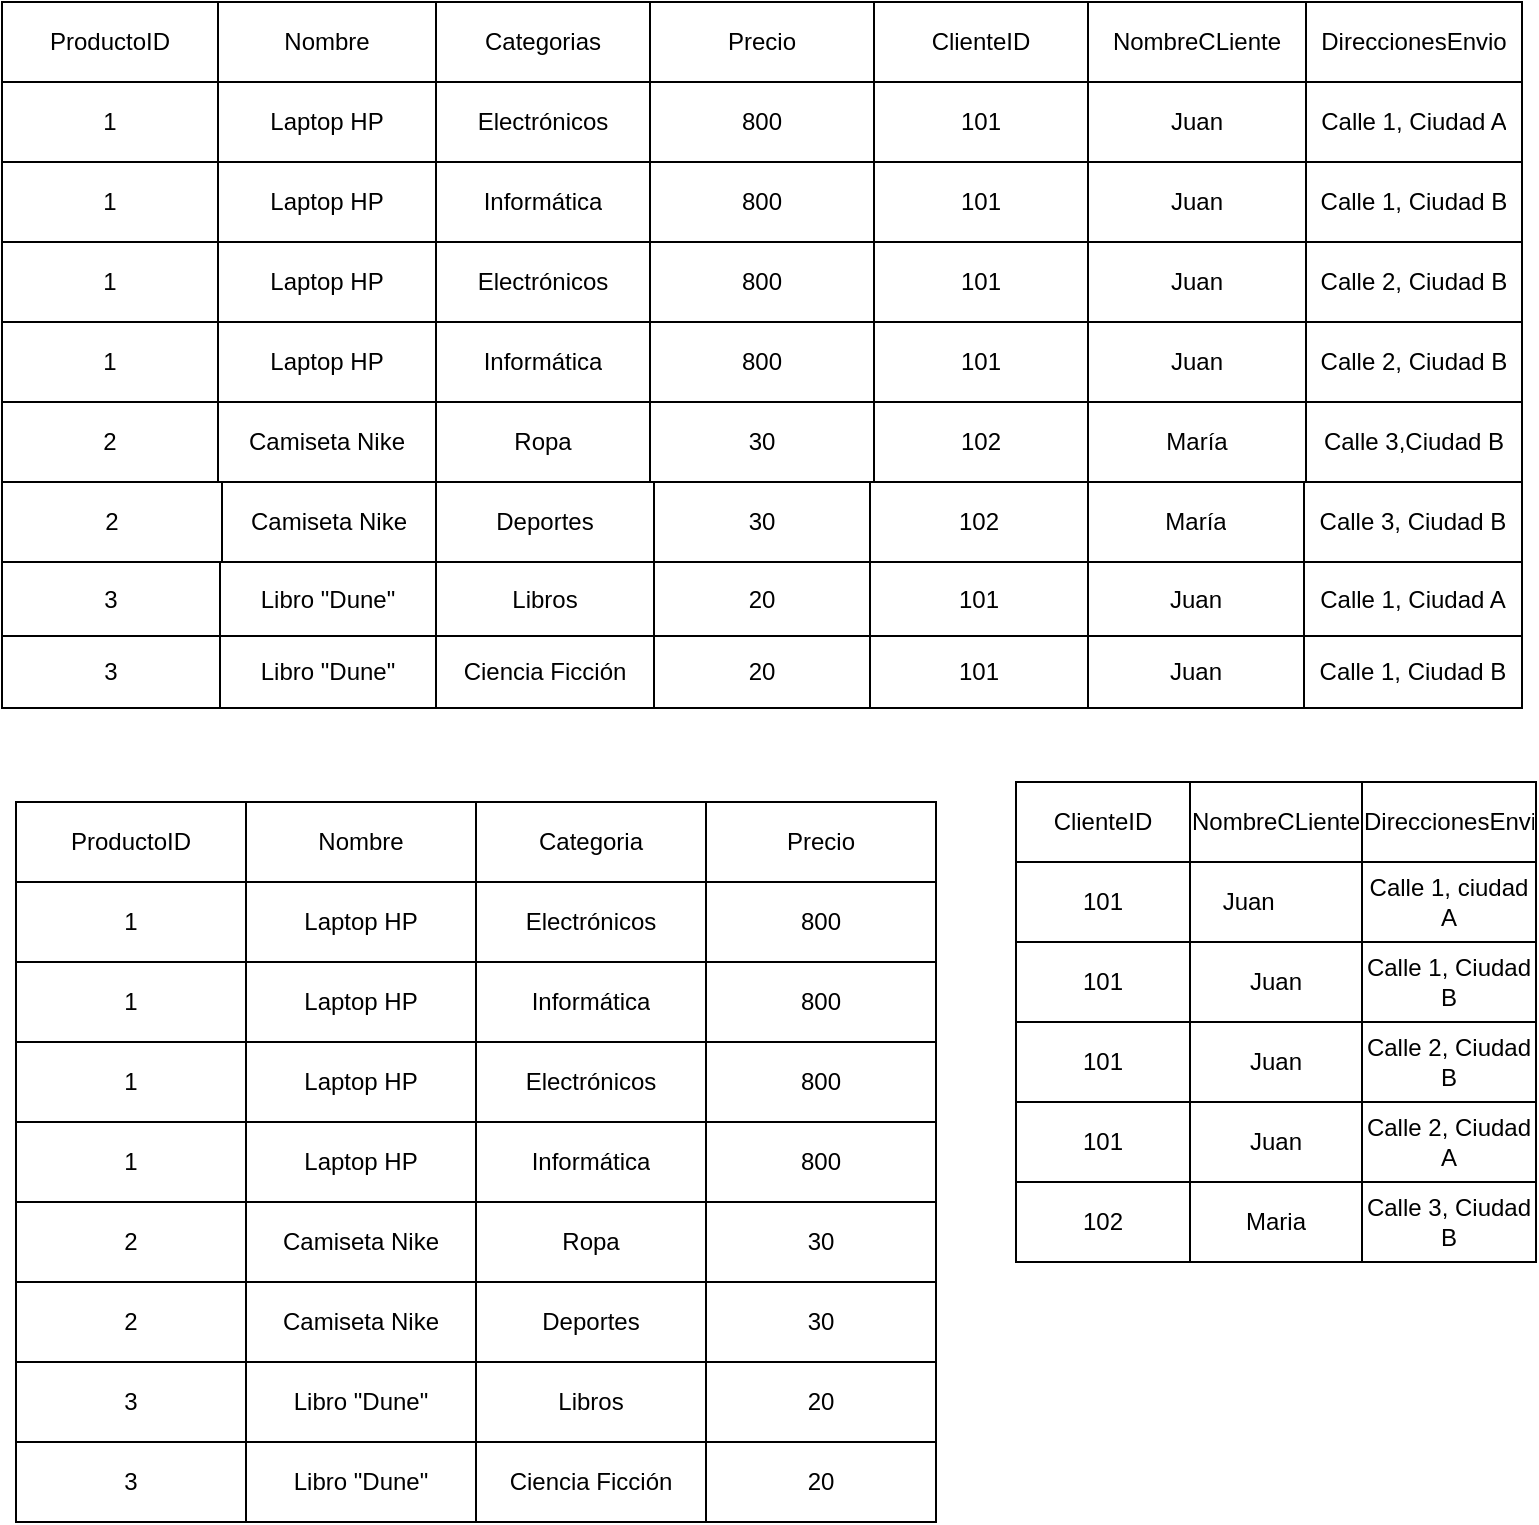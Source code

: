 <mxfile version="22.1.2" type="github">
  <diagram name="Página-1" id="LVEK1Mfppwh2rmvJ2MU1">
    <mxGraphModel dx="1127" dy="1136" grid="1" gridSize="10" guides="1" tooltips="1" connect="1" arrows="1" fold="1" page="1" pageScale="1" pageWidth="827" pageHeight="1169" math="0" shadow="0">
      <root>
        <mxCell id="0" />
        <mxCell id="1" parent="0" />
        <mxCell id="ljbJ15JyHfFZLxI61GZZ-112" value="" style="shape=table;startSize=0;container=1;collapsible=0;childLayout=tableLayout;" vertex="1" parent="1">
          <mxGeometry x="33" y="30" width="760" height="240" as="geometry" />
        </mxCell>
        <mxCell id="ljbJ15JyHfFZLxI61GZZ-113" value="" style="shape=tableRow;horizontal=0;startSize=0;swimlaneHead=0;swimlaneBody=0;strokeColor=inherit;top=0;left=0;bottom=0;right=0;collapsible=0;dropTarget=0;fillColor=none;points=[[0,0.5],[1,0.5]];portConstraint=eastwest;" vertex="1" parent="ljbJ15JyHfFZLxI61GZZ-112">
          <mxGeometry width="760" height="40" as="geometry" />
        </mxCell>
        <mxCell id="ljbJ15JyHfFZLxI61GZZ-114" value="ProductoID" style="shape=partialRectangle;html=1;whiteSpace=wrap;connectable=0;strokeColor=inherit;overflow=hidden;fillColor=none;top=0;left=0;bottom=0;right=0;pointerEvents=1;" vertex="1" parent="ljbJ15JyHfFZLxI61GZZ-113">
          <mxGeometry width="108" height="40" as="geometry">
            <mxRectangle width="108" height="40" as="alternateBounds" />
          </mxGeometry>
        </mxCell>
        <mxCell id="ljbJ15JyHfFZLxI61GZZ-115" value="Nombre" style="shape=partialRectangle;html=1;whiteSpace=wrap;connectable=0;strokeColor=inherit;overflow=hidden;fillColor=none;top=0;left=0;bottom=0;right=0;pointerEvents=1;" vertex="1" parent="ljbJ15JyHfFZLxI61GZZ-113">
          <mxGeometry x="108" width="109" height="40" as="geometry">
            <mxRectangle width="109" height="40" as="alternateBounds" />
          </mxGeometry>
        </mxCell>
        <mxCell id="ljbJ15JyHfFZLxI61GZZ-116" value="Categorias" style="shape=partialRectangle;html=1;whiteSpace=wrap;connectable=0;strokeColor=inherit;overflow=hidden;fillColor=none;top=0;left=0;bottom=0;right=0;pointerEvents=1;" vertex="1" parent="ljbJ15JyHfFZLxI61GZZ-113">
          <mxGeometry x="217" width="107" height="40" as="geometry">
            <mxRectangle width="107" height="40" as="alternateBounds" />
          </mxGeometry>
        </mxCell>
        <mxCell id="ljbJ15JyHfFZLxI61GZZ-117" value="Precio" style="shape=partialRectangle;html=1;whiteSpace=wrap;connectable=0;strokeColor=inherit;overflow=hidden;fillColor=none;top=0;left=0;bottom=0;right=0;pointerEvents=1;" vertex="1" parent="ljbJ15JyHfFZLxI61GZZ-113">
          <mxGeometry x="324" width="112" height="40" as="geometry">
            <mxRectangle width="112" height="40" as="alternateBounds" />
          </mxGeometry>
        </mxCell>
        <mxCell id="ljbJ15JyHfFZLxI61GZZ-118" value="ClienteID" style="shape=partialRectangle;html=1;whiteSpace=wrap;connectable=0;strokeColor=inherit;overflow=hidden;fillColor=none;top=0;left=0;bottom=0;right=0;pointerEvents=1;" vertex="1" parent="ljbJ15JyHfFZLxI61GZZ-113">
          <mxGeometry x="436" width="107" height="40" as="geometry">
            <mxRectangle width="107" height="40" as="alternateBounds" />
          </mxGeometry>
        </mxCell>
        <mxCell id="ljbJ15JyHfFZLxI61GZZ-119" value="NombreCLiente" style="shape=partialRectangle;html=1;whiteSpace=wrap;connectable=0;strokeColor=inherit;overflow=hidden;fillColor=none;top=0;left=0;bottom=0;right=0;pointerEvents=1;" vertex="1" parent="ljbJ15JyHfFZLxI61GZZ-113">
          <mxGeometry x="543" width="109" height="40" as="geometry">
            <mxRectangle width="109" height="40" as="alternateBounds" />
          </mxGeometry>
        </mxCell>
        <mxCell id="ljbJ15JyHfFZLxI61GZZ-120" value="DireccionesEnvio" style="shape=partialRectangle;html=1;whiteSpace=wrap;connectable=0;strokeColor=inherit;overflow=hidden;fillColor=none;top=0;left=0;bottom=0;right=0;pointerEvents=1;" vertex="1" parent="ljbJ15JyHfFZLxI61GZZ-113">
          <mxGeometry x="652" width="108" height="40" as="geometry">
            <mxRectangle width="108" height="40" as="alternateBounds" />
          </mxGeometry>
        </mxCell>
        <mxCell id="ljbJ15JyHfFZLxI61GZZ-121" value="" style="shape=tableRow;horizontal=0;startSize=0;swimlaneHead=0;swimlaneBody=0;strokeColor=inherit;top=0;left=0;bottom=0;right=0;collapsible=0;dropTarget=0;fillColor=none;points=[[0,0.5],[1,0.5]];portConstraint=eastwest;" vertex="1" parent="ljbJ15JyHfFZLxI61GZZ-112">
          <mxGeometry y="40" width="760" height="40" as="geometry" />
        </mxCell>
        <mxCell id="ljbJ15JyHfFZLxI61GZZ-122" value="1" style="shape=partialRectangle;html=1;whiteSpace=wrap;connectable=0;strokeColor=inherit;overflow=hidden;fillColor=none;top=0;left=0;bottom=0;right=0;pointerEvents=1;" vertex="1" parent="ljbJ15JyHfFZLxI61GZZ-121">
          <mxGeometry width="108" height="40" as="geometry">
            <mxRectangle width="108" height="40" as="alternateBounds" />
          </mxGeometry>
        </mxCell>
        <mxCell id="ljbJ15JyHfFZLxI61GZZ-123" value="Laptop HP" style="shape=partialRectangle;html=1;whiteSpace=wrap;connectable=0;strokeColor=inherit;overflow=hidden;fillColor=none;top=0;left=0;bottom=0;right=0;pointerEvents=1;" vertex="1" parent="ljbJ15JyHfFZLxI61GZZ-121">
          <mxGeometry x="108" width="109" height="40" as="geometry">
            <mxRectangle width="109" height="40" as="alternateBounds" />
          </mxGeometry>
        </mxCell>
        <mxCell id="ljbJ15JyHfFZLxI61GZZ-124" value="Electrónicos" style="shape=partialRectangle;html=1;whiteSpace=wrap;connectable=0;strokeColor=inherit;overflow=hidden;fillColor=none;top=0;left=0;bottom=0;right=0;pointerEvents=1;" vertex="1" parent="ljbJ15JyHfFZLxI61GZZ-121">
          <mxGeometry x="217" width="107" height="40" as="geometry">
            <mxRectangle width="107" height="40" as="alternateBounds" />
          </mxGeometry>
        </mxCell>
        <mxCell id="ljbJ15JyHfFZLxI61GZZ-125" value="800" style="shape=partialRectangle;html=1;whiteSpace=wrap;connectable=0;strokeColor=inherit;overflow=hidden;fillColor=none;top=0;left=0;bottom=0;right=0;pointerEvents=1;" vertex="1" parent="ljbJ15JyHfFZLxI61GZZ-121">
          <mxGeometry x="324" width="112" height="40" as="geometry">
            <mxRectangle width="112" height="40" as="alternateBounds" />
          </mxGeometry>
        </mxCell>
        <mxCell id="ljbJ15JyHfFZLxI61GZZ-126" value="101" style="shape=partialRectangle;html=1;whiteSpace=wrap;connectable=0;strokeColor=inherit;overflow=hidden;fillColor=none;top=0;left=0;bottom=0;right=0;pointerEvents=1;" vertex="1" parent="ljbJ15JyHfFZLxI61GZZ-121">
          <mxGeometry x="436" width="107" height="40" as="geometry">
            <mxRectangle width="107" height="40" as="alternateBounds" />
          </mxGeometry>
        </mxCell>
        <mxCell id="ljbJ15JyHfFZLxI61GZZ-127" value="Juan" style="shape=partialRectangle;html=1;whiteSpace=wrap;connectable=0;strokeColor=inherit;overflow=hidden;fillColor=none;top=0;left=0;bottom=0;right=0;pointerEvents=1;" vertex="1" parent="ljbJ15JyHfFZLxI61GZZ-121">
          <mxGeometry x="543" width="109" height="40" as="geometry">
            <mxRectangle width="109" height="40" as="alternateBounds" />
          </mxGeometry>
        </mxCell>
        <mxCell id="ljbJ15JyHfFZLxI61GZZ-128" value="Calle 1, Ciudad A" style="shape=partialRectangle;html=1;whiteSpace=wrap;connectable=0;strokeColor=inherit;overflow=hidden;fillColor=none;top=0;left=0;bottom=0;right=0;pointerEvents=1;" vertex="1" parent="ljbJ15JyHfFZLxI61GZZ-121">
          <mxGeometry x="652" width="108" height="40" as="geometry">
            <mxRectangle width="108" height="40" as="alternateBounds" />
          </mxGeometry>
        </mxCell>
        <mxCell id="ljbJ15JyHfFZLxI61GZZ-129" value="" style="shape=tableRow;horizontal=0;startSize=0;swimlaneHead=0;swimlaneBody=0;strokeColor=inherit;top=0;left=0;bottom=0;right=0;collapsible=0;dropTarget=0;fillColor=none;points=[[0,0.5],[1,0.5]];portConstraint=eastwest;" vertex="1" parent="ljbJ15JyHfFZLxI61GZZ-112">
          <mxGeometry y="80" width="760" height="40" as="geometry" />
        </mxCell>
        <mxCell id="ljbJ15JyHfFZLxI61GZZ-130" value="1" style="shape=partialRectangle;html=1;whiteSpace=wrap;connectable=0;strokeColor=inherit;overflow=hidden;fillColor=none;top=0;left=0;bottom=0;right=0;pointerEvents=1;" vertex="1" parent="ljbJ15JyHfFZLxI61GZZ-129">
          <mxGeometry width="108" height="40" as="geometry">
            <mxRectangle width="108" height="40" as="alternateBounds" />
          </mxGeometry>
        </mxCell>
        <mxCell id="ljbJ15JyHfFZLxI61GZZ-131" value="Laptop HP" style="shape=partialRectangle;html=1;whiteSpace=wrap;connectable=0;strokeColor=inherit;overflow=hidden;fillColor=none;top=0;left=0;bottom=0;right=0;pointerEvents=1;" vertex="1" parent="ljbJ15JyHfFZLxI61GZZ-129">
          <mxGeometry x="108" width="109" height="40" as="geometry">
            <mxRectangle width="109" height="40" as="alternateBounds" />
          </mxGeometry>
        </mxCell>
        <mxCell id="ljbJ15JyHfFZLxI61GZZ-132" value="Informática" style="shape=partialRectangle;html=1;whiteSpace=wrap;connectable=0;strokeColor=inherit;overflow=hidden;fillColor=none;top=0;left=0;bottom=0;right=0;pointerEvents=1;" vertex="1" parent="ljbJ15JyHfFZLxI61GZZ-129">
          <mxGeometry x="217" width="107" height="40" as="geometry">
            <mxRectangle width="107" height="40" as="alternateBounds" />
          </mxGeometry>
        </mxCell>
        <mxCell id="ljbJ15JyHfFZLxI61GZZ-133" value="800" style="shape=partialRectangle;html=1;whiteSpace=wrap;connectable=0;strokeColor=inherit;overflow=hidden;fillColor=none;top=0;left=0;bottom=0;right=0;pointerEvents=1;" vertex="1" parent="ljbJ15JyHfFZLxI61GZZ-129">
          <mxGeometry x="324" width="112" height="40" as="geometry">
            <mxRectangle width="112" height="40" as="alternateBounds" />
          </mxGeometry>
        </mxCell>
        <mxCell id="ljbJ15JyHfFZLxI61GZZ-134" value="101" style="shape=partialRectangle;html=1;whiteSpace=wrap;connectable=0;strokeColor=inherit;overflow=hidden;fillColor=none;top=0;left=0;bottom=0;right=0;pointerEvents=1;" vertex="1" parent="ljbJ15JyHfFZLxI61GZZ-129">
          <mxGeometry x="436" width="107" height="40" as="geometry">
            <mxRectangle width="107" height="40" as="alternateBounds" />
          </mxGeometry>
        </mxCell>
        <mxCell id="ljbJ15JyHfFZLxI61GZZ-135" value="Juan" style="shape=partialRectangle;html=1;whiteSpace=wrap;connectable=0;strokeColor=inherit;overflow=hidden;fillColor=none;top=0;left=0;bottom=0;right=0;pointerEvents=1;" vertex="1" parent="ljbJ15JyHfFZLxI61GZZ-129">
          <mxGeometry x="543" width="109" height="40" as="geometry">
            <mxRectangle width="109" height="40" as="alternateBounds" />
          </mxGeometry>
        </mxCell>
        <mxCell id="ljbJ15JyHfFZLxI61GZZ-136" value="Calle 1, Ciudad B" style="shape=partialRectangle;html=1;whiteSpace=wrap;connectable=0;strokeColor=inherit;overflow=hidden;fillColor=none;top=0;left=0;bottom=0;right=0;pointerEvents=1;" vertex="1" parent="ljbJ15JyHfFZLxI61GZZ-129">
          <mxGeometry x="652" width="108" height="40" as="geometry">
            <mxRectangle width="108" height="40" as="alternateBounds" />
          </mxGeometry>
        </mxCell>
        <mxCell id="ljbJ15JyHfFZLxI61GZZ-137" value="" style="shape=tableRow;horizontal=0;startSize=0;swimlaneHead=0;swimlaneBody=0;strokeColor=inherit;top=0;left=0;bottom=0;right=0;collapsible=0;dropTarget=0;fillColor=none;points=[[0,0.5],[1,0.5]];portConstraint=eastwest;" vertex="1" parent="ljbJ15JyHfFZLxI61GZZ-112">
          <mxGeometry y="120" width="760" height="40" as="geometry" />
        </mxCell>
        <mxCell id="ljbJ15JyHfFZLxI61GZZ-138" value="1" style="shape=partialRectangle;html=1;whiteSpace=wrap;connectable=0;strokeColor=inherit;overflow=hidden;fillColor=none;top=0;left=0;bottom=0;right=0;pointerEvents=1;" vertex="1" parent="ljbJ15JyHfFZLxI61GZZ-137">
          <mxGeometry width="108" height="40" as="geometry">
            <mxRectangle width="108" height="40" as="alternateBounds" />
          </mxGeometry>
        </mxCell>
        <mxCell id="ljbJ15JyHfFZLxI61GZZ-139" value="Laptop HP" style="shape=partialRectangle;html=1;whiteSpace=wrap;connectable=0;strokeColor=inherit;overflow=hidden;fillColor=none;top=0;left=0;bottom=0;right=0;pointerEvents=1;" vertex="1" parent="ljbJ15JyHfFZLxI61GZZ-137">
          <mxGeometry x="108" width="109" height="40" as="geometry">
            <mxRectangle width="109" height="40" as="alternateBounds" />
          </mxGeometry>
        </mxCell>
        <mxCell id="ljbJ15JyHfFZLxI61GZZ-140" value="Electrónicos" style="shape=partialRectangle;html=1;whiteSpace=wrap;connectable=0;strokeColor=inherit;overflow=hidden;fillColor=none;top=0;left=0;bottom=0;right=0;pointerEvents=1;" vertex="1" parent="ljbJ15JyHfFZLxI61GZZ-137">
          <mxGeometry x="217" width="107" height="40" as="geometry">
            <mxRectangle width="107" height="40" as="alternateBounds" />
          </mxGeometry>
        </mxCell>
        <mxCell id="ljbJ15JyHfFZLxI61GZZ-141" value="800" style="shape=partialRectangle;html=1;whiteSpace=wrap;connectable=0;strokeColor=inherit;overflow=hidden;fillColor=none;top=0;left=0;bottom=0;right=0;pointerEvents=1;" vertex="1" parent="ljbJ15JyHfFZLxI61GZZ-137">
          <mxGeometry x="324" width="112" height="40" as="geometry">
            <mxRectangle width="112" height="40" as="alternateBounds" />
          </mxGeometry>
        </mxCell>
        <mxCell id="ljbJ15JyHfFZLxI61GZZ-142" value="101" style="shape=partialRectangle;html=1;whiteSpace=wrap;connectable=0;strokeColor=inherit;overflow=hidden;fillColor=none;top=0;left=0;bottom=0;right=0;pointerEvents=1;" vertex="1" parent="ljbJ15JyHfFZLxI61GZZ-137">
          <mxGeometry x="436" width="107" height="40" as="geometry">
            <mxRectangle width="107" height="40" as="alternateBounds" />
          </mxGeometry>
        </mxCell>
        <mxCell id="ljbJ15JyHfFZLxI61GZZ-143" value="Juan" style="shape=partialRectangle;html=1;whiteSpace=wrap;connectable=0;strokeColor=inherit;overflow=hidden;fillColor=none;top=0;left=0;bottom=0;right=0;pointerEvents=1;" vertex="1" parent="ljbJ15JyHfFZLxI61GZZ-137">
          <mxGeometry x="543" width="109" height="40" as="geometry">
            <mxRectangle width="109" height="40" as="alternateBounds" />
          </mxGeometry>
        </mxCell>
        <mxCell id="ljbJ15JyHfFZLxI61GZZ-144" value="Calle 2, Ciudad B" style="shape=partialRectangle;html=1;whiteSpace=wrap;connectable=0;strokeColor=inherit;overflow=hidden;fillColor=none;top=0;left=0;bottom=0;right=0;pointerEvents=1;" vertex="1" parent="ljbJ15JyHfFZLxI61GZZ-137">
          <mxGeometry x="652" width="108" height="40" as="geometry">
            <mxRectangle width="108" height="40" as="alternateBounds" />
          </mxGeometry>
        </mxCell>
        <mxCell id="ljbJ15JyHfFZLxI61GZZ-145" value="" style="shape=tableRow;horizontal=0;startSize=0;swimlaneHead=0;swimlaneBody=0;strokeColor=inherit;top=0;left=0;bottom=0;right=0;collapsible=0;dropTarget=0;fillColor=none;points=[[0,0.5],[1,0.5]];portConstraint=eastwest;" vertex="1" parent="ljbJ15JyHfFZLxI61GZZ-112">
          <mxGeometry y="160" width="760" height="40" as="geometry" />
        </mxCell>
        <mxCell id="ljbJ15JyHfFZLxI61GZZ-146" value="1" style="shape=partialRectangle;html=1;whiteSpace=wrap;connectable=0;strokeColor=inherit;overflow=hidden;fillColor=none;top=0;left=0;bottom=0;right=0;pointerEvents=1;" vertex="1" parent="ljbJ15JyHfFZLxI61GZZ-145">
          <mxGeometry width="108" height="40" as="geometry">
            <mxRectangle width="108" height="40" as="alternateBounds" />
          </mxGeometry>
        </mxCell>
        <mxCell id="ljbJ15JyHfFZLxI61GZZ-147" value="Laptop HP" style="shape=partialRectangle;html=1;whiteSpace=wrap;connectable=0;strokeColor=inherit;overflow=hidden;fillColor=none;top=0;left=0;bottom=0;right=0;pointerEvents=1;" vertex="1" parent="ljbJ15JyHfFZLxI61GZZ-145">
          <mxGeometry x="108" width="109" height="40" as="geometry">
            <mxRectangle width="109" height="40" as="alternateBounds" />
          </mxGeometry>
        </mxCell>
        <mxCell id="ljbJ15JyHfFZLxI61GZZ-148" value="Informática" style="shape=partialRectangle;html=1;whiteSpace=wrap;connectable=0;strokeColor=inherit;overflow=hidden;fillColor=none;top=0;left=0;bottom=0;right=0;pointerEvents=1;" vertex="1" parent="ljbJ15JyHfFZLxI61GZZ-145">
          <mxGeometry x="217" width="107" height="40" as="geometry">
            <mxRectangle width="107" height="40" as="alternateBounds" />
          </mxGeometry>
        </mxCell>
        <mxCell id="ljbJ15JyHfFZLxI61GZZ-149" value="800" style="shape=partialRectangle;html=1;whiteSpace=wrap;connectable=0;strokeColor=inherit;overflow=hidden;fillColor=none;top=0;left=0;bottom=0;right=0;pointerEvents=1;" vertex="1" parent="ljbJ15JyHfFZLxI61GZZ-145">
          <mxGeometry x="324" width="112" height="40" as="geometry">
            <mxRectangle width="112" height="40" as="alternateBounds" />
          </mxGeometry>
        </mxCell>
        <mxCell id="ljbJ15JyHfFZLxI61GZZ-150" value="101" style="shape=partialRectangle;html=1;whiteSpace=wrap;connectable=0;strokeColor=inherit;overflow=hidden;fillColor=none;top=0;left=0;bottom=0;right=0;pointerEvents=1;" vertex="1" parent="ljbJ15JyHfFZLxI61GZZ-145">
          <mxGeometry x="436" width="107" height="40" as="geometry">
            <mxRectangle width="107" height="40" as="alternateBounds" />
          </mxGeometry>
        </mxCell>
        <mxCell id="ljbJ15JyHfFZLxI61GZZ-151" value="Juan" style="shape=partialRectangle;html=1;whiteSpace=wrap;connectable=0;strokeColor=inherit;overflow=hidden;fillColor=none;top=0;left=0;bottom=0;right=0;pointerEvents=1;" vertex="1" parent="ljbJ15JyHfFZLxI61GZZ-145">
          <mxGeometry x="543" width="109" height="40" as="geometry">
            <mxRectangle width="109" height="40" as="alternateBounds" />
          </mxGeometry>
        </mxCell>
        <mxCell id="ljbJ15JyHfFZLxI61GZZ-152" value="Calle 2, Ciudad B" style="shape=partialRectangle;html=1;whiteSpace=wrap;connectable=0;strokeColor=inherit;overflow=hidden;fillColor=none;top=0;left=0;bottom=0;right=0;pointerEvents=1;" vertex="1" parent="ljbJ15JyHfFZLxI61GZZ-145">
          <mxGeometry x="652" width="108" height="40" as="geometry">
            <mxRectangle width="108" height="40" as="alternateBounds" />
          </mxGeometry>
        </mxCell>
        <mxCell id="ljbJ15JyHfFZLxI61GZZ-153" value="" style="shape=tableRow;horizontal=0;startSize=0;swimlaneHead=0;swimlaneBody=0;strokeColor=inherit;top=0;left=0;bottom=0;right=0;collapsible=0;dropTarget=0;fillColor=none;points=[[0,0.5],[1,0.5]];portConstraint=eastwest;" vertex="1" parent="ljbJ15JyHfFZLxI61GZZ-112">
          <mxGeometry y="200" width="760" height="40" as="geometry" />
        </mxCell>
        <mxCell id="ljbJ15JyHfFZLxI61GZZ-154" value="2" style="shape=partialRectangle;html=1;whiteSpace=wrap;connectable=0;strokeColor=inherit;overflow=hidden;fillColor=none;top=0;left=0;bottom=0;right=0;pointerEvents=1;" vertex="1" parent="ljbJ15JyHfFZLxI61GZZ-153">
          <mxGeometry width="108" height="40" as="geometry">
            <mxRectangle width="108" height="40" as="alternateBounds" />
          </mxGeometry>
        </mxCell>
        <mxCell id="ljbJ15JyHfFZLxI61GZZ-155" value="Camiseta Nike" style="shape=partialRectangle;html=1;whiteSpace=wrap;connectable=0;strokeColor=inherit;overflow=hidden;fillColor=none;top=0;left=0;bottom=0;right=0;pointerEvents=1;" vertex="1" parent="ljbJ15JyHfFZLxI61GZZ-153">
          <mxGeometry x="108" width="109" height="40" as="geometry">
            <mxRectangle width="109" height="40" as="alternateBounds" />
          </mxGeometry>
        </mxCell>
        <mxCell id="ljbJ15JyHfFZLxI61GZZ-156" value="Ropa" style="shape=partialRectangle;html=1;whiteSpace=wrap;connectable=0;strokeColor=inherit;overflow=hidden;fillColor=none;top=0;left=0;bottom=0;right=0;pointerEvents=1;" vertex="1" parent="ljbJ15JyHfFZLxI61GZZ-153">
          <mxGeometry x="217" width="107" height="40" as="geometry">
            <mxRectangle width="107" height="40" as="alternateBounds" />
          </mxGeometry>
        </mxCell>
        <mxCell id="ljbJ15JyHfFZLxI61GZZ-157" value="30" style="shape=partialRectangle;html=1;whiteSpace=wrap;connectable=0;strokeColor=inherit;overflow=hidden;fillColor=none;top=0;left=0;bottom=0;right=0;pointerEvents=1;" vertex="1" parent="ljbJ15JyHfFZLxI61GZZ-153">
          <mxGeometry x="324" width="112" height="40" as="geometry">
            <mxRectangle width="112" height="40" as="alternateBounds" />
          </mxGeometry>
        </mxCell>
        <mxCell id="ljbJ15JyHfFZLxI61GZZ-158" value="102" style="shape=partialRectangle;html=1;whiteSpace=wrap;connectable=0;strokeColor=inherit;overflow=hidden;fillColor=none;top=0;left=0;bottom=0;right=0;pointerEvents=1;" vertex="1" parent="ljbJ15JyHfFZLxI61GZZ-153">
          <mxGeometry x="436" width="107" height="40" as="geometry">
            <mxRectangle width="107" height="40" as="alternateBounds" />
          </mxGeometry>
        </mxCell>
        <mxCell id="ljbJ15JyHfFZLxI61GZZ-159" value="María" style="shape=partialRectangle;html=1;whiteSpace=wrap;connectable=0;strokeColor=inherit;overflow=hidden;fillColor=none;top=0;left=0;bottom=0;right=0;pointerEvents=1;" vertex="1" parent="ljbJ15JyHfFZLxI61GZZ-153">
          <mxGeometry x="543" width="109" height="40" as="geometry">
            <mxRectangle width="109" height="40" as="alternateBounds" />
          </mxGeometry>
        </mxCell>
        <mxCell id="ljbJ15JyHfFZLxI61GZZ-160" value="Calle 3,Ciudad B" style="shape=partialRectangle;html=1;whiteSpace=wrap;connectable=0;strokeColor=inherit;overflow=hidden;fillColor=none;top=0;left=0;bottom=0;right=0;pointerEvents=1;" vertex="1" parent="ljbJ15JyHfFZLxI61GZZ-153">
          <mxGeometry x="652" width="108" height="40" as="geometry">
            <mxRectangle width="108" height="40" as="alternateBounds" />
          </mxGeometry>
        </mxCell>
        <mxCell id="ljbJ15JyHfFZLxI61GZZ-161" value="" style="shape=table;startSize=0;container=1;collapsible=0;childLayout=tableLayout;" vertex="1" parent="1">
          <mxGeometry x="33" y="270" width="760" height="40" as="geometry" />
        </mxCell>
        <mxCell id="ljbJ15JyHfFZLxI61GZZ-162" value="" style="shape=tableRow;horizontal=0;startSize=0;swimlaneHead=0;swimlaneBody=0;strokeColor=inherit;top=0;left=0;bottom=0;right=0;collapsible=0;dropTarget=0;fillColor=none;points=[[0,0.5],[1,0.5]];portConstraint=eastwest;" vertex="1" parent="ljbJ15JyHfFZLxI61GZZ-161">
          <mxGeometry width="760" height="40" as="geometry" />
        </mxCell>
        <mxCell id="ljbJ15JyHfFZLxI61GZZ-163" value="2" style="shape=partialRectangle;html=1;whiteSpace=wrap;connectable=0;strokeColor=inherit;overflow=hidden;fillColor=none;top=0;left=0;bottom=0;right=0;pointerEvents=1;" vertex="1" parent="ljbJ15JyHfFZLxI61GZZ-162">
          <mxGeometry width="110" height="40" as="geometry">
            <mxRectangle width="110" height="40" as="alternateBounds" />
          </mxGeometry>
        </mxCell>
        <mxCell id="ljbJ15JyHfFZLxI61GZZ-164" value="Camiseta Nike" style="shape=partialRectangle;html=1;whiteSpace=wrap;connectable=0;strokeColor=inherit;overflow=hidden;fillColor=none;top=0;left=0;bottom=0;right=0;pointerEvents=1;" vertex="1" parent="ljbJ15JyHfFZLxI61GZZ-162">
          <mxGeometry x="110" width="107" height="40" as="geometry">
            <mxRectangle width="107" height="40" as="alternateBounds" />
          </mxGeometry>
        </mxCell>
        <mxCell id="ljbJ15JyHfFZLxI61GZZ-165" value="Deportes" style="shape=partialRectangle;html=1;whiteSpace=wrap;connectable=0;strokeColor=inherit;overflow=hidden;fillColor=none;top=0;left=0;bottom=0;right=0;pointerEvents=1;" vertex="1" parent="ljbJ15JyHfFZLxI61GZZ-162">
          <mxGeometry x="217" width="109" height="40" as="geometry">
            <mxRectangle width="109" height="40" as="alternateBounds" />
          </mxGeometry>
        </mxCell>
        <mxCell id="ljbJ15JyHfFZLxI61GZZ-166" value="30" style="shape=partialRectangle;html=1;whiteSpace=wrap;connectable=0;strokeColor=inherit;overflow=hidden;fillColor=none;top=0;left=0;bottom=0;right=0;pointerEvents=1;" vertex="1" parent="ljbJ15JyHfFZLxI61GZZ-162">
          <mxGeometry x="326" width="108" height="40" as="geometry">
            <mxRectangle width="108" height="40" as="alternateBounds" />
          </mxGeometry>
        </mxCell>
        <mxCell id="ljbJ15JyHfFZLxI61GZZ-167" value="102" style="shape=partialRectangle;html=1;whiteSpace=wrap;connectable=0;strokeColor=inherit;overflow=hidden;fillColor=none;top=0;left=0;bottom=0;right=0;pointerEvents=1;" vertex="1" parent="ljbJ15JyHfFZLxI61GZZ-162">
          <mxGeometry x="434" width="109" height="40" as="geometry">
            <mxRectangle width="109" height="40" as="alternateBounds" />
          </mxGeometry>
        </mxCell>
        <mxCell id="ljbJ15JyHfFZLxI61GZZ-168" value="María" style="shape=partialRectangle;html=1;whiteSpace=wrap;connectable=0;strokeColor=inherit;overflow=hidden;fillColor=none;top=0;left=0;bottom=0;right=0;pointerEvents=1;" vertex="1" parent="ljbJ15JyHfFZLxI61GZZ-162">
          <mxGeometry x="543" width="108" height="40" as="geometry">
            <mxRectangle width="108" height="40" as="alternateBounds" />
          </mxGeometry>
        </mxCell>
        <mxCell id="ljbJ15JyHfFZLxI61GZZ-169" value="Calle 3, Ciudad B" style="shape=partialRectangle;html=1;whiteSpace=wrap;connectable=0;strokeColor=inherit;overflow=hidden;fillColor=none;top=0;left=0;bottom=0;right=0;pointerEvents=1;" vertex="1" parent="ljbJ15JyHfFZLxI61GZZ-162">
          <mxGeometry x="651" width="109" height="40" as="geometry">
            <mxRectangle width="109" height="40" as="alternateBounds" />
          </mxGeometry>
        </mxCell>
        <mxCell id="ljbJ15JyHfFZLxI61GZZ-170" value="" style="shape=table;startSize=0;container=1;collapsible=0;childLayout=tableLayout;" vertex="1" parent="1">
          <mxGeometry x="33" y="310" width="760" height="73" as="geometry" />
        </mxCell>
        <mxCell id="ljbJ15JyHfFZLxI61GZZ-171" value="" style="shape=tableRow;horizontal=0;startSize=0;swimlaneHead=0;swimlaneBody=0;strokeColor=inherit;top=0;left=0;bottom=0;right=0;collapsible=0;dropTarget=0;fillColor=none;points=[[0,0.5],[1,0.5]];portConstraint=eastwest;" vertex="1" parent="ljbJ15JyHfFZLxI61GZZ-170">
          <mxGeometry width="760" height="37" as="geometry" />
        </mxCell>
        <mxCell id="ljbJ15JyHfFZLxI61GZZ-172" value="3" style="shape=partialRectangle;html=1;whiteSpace=wrap;connectable=0;strokeColor=inherit;overflow=hidden;fillColor=none;top=0;left=0;bottom=0;right=0;pointerEvents=1;" vertex="1" parent="ljbJ15JyHfFZLxI61GZZ-171">
          <mxGeometry width="109" height="37" as="geometry">
            <mxRectangle width="109" height="37" as="alternateBounds" />
          </mxGeometry>
        </mxCell>
        <mxCell id="ljbJ15JyHfFZLxI61GZZ-173" value="Libro &quot;Dune&quot;" style="shape=partialRectangle;html=1;whiteSpace=wrap;connectable=0;strokeColor=inherit;overflow=hidden;fillColor=none;top=0;left=0;bottom=0;right=0;pointerEvents=1;" vertex="1" parent="ljbJ15JyHfFZLxI61GZZ-171">
          <mxGeometry x="109" width="108" height="37" as="geometry">
            <mxRectangle width="108" height="37" as="alternateBounds" />
          </mxGeometry>
        </mxCell>
        <mxCell id="ljbJ15JyHfFZLxI61GZZ-174" value="Libros" style="shape=partialRectangle;html=1;whiteSpace=wrap;connectable=0;strokeColor=inherit;overflow=hidden;fillColor=none;top=0;left=0;bottom=0;right=0;pointerEvents=1;" vertex="1" parent="ljbJ15JyHfFZLxI61GZZ-171">
          <mxGeometry x="217" width="109" height="37" as="geometry">
            <mxRectangle width="109" height="37" as="alternateBounds" />
          </mxGeometry>
        </mxCell>
        <mxCell id="ljbJ15JyHfFZLxI61GZZ-175" value="20" style="shape=partialRectangle;html=1;whiteSpace=wrap;connectable=0;strokeColor=inherit;overflow=hidden;fillColor=none;top=0;left=0;bottom=0;right=0;pointerEvents=1;" vertex="1" parent="ljbJ15JyHfFZLxI61GZZ-171">
          <mxGeometry x="326" width="108" height="37" as="geometry">
            <mxRectangle width="108" height="37" as="alternateBounds" />
          </mxGeometry>
        </mxCell>
        <mxCell id="ljbJ15JyHfFZLxI61GZZ-176" value="101" style="shape=partialRectangle;html=1;whiteSpace=wrap;connectable=0;strokeColor=inherit;overflow=hidden;fillColor=none;top=0;left=0;bottom=0;right=0;pointerEvents=1;" vertex="1" parent="ljbJ15JyHfFZLxI61GZZ-171">
          <mxGeometry x="434" width="109" height="37" as="geometry">
            <mxRectangle width="109" height="37" as="alternateBounds" />
          </mxGeometry>
        </mxCell>
        <mxCell id="ljbJ15JyHfFZLxI61GZZ-177" value="Juan" style="shape=partialRectangle;html=1;whiteSpace=wrap;connectable=0;strokeColor=inherit;overflow=hidden;fillColor=none;top=0;left=0;bottom=0;right=0;pointerEvents=1;" vertex="1" parent="ljbJ15JyHfFZLxI61GZZ-171">
          <mxGeometry x="543" width="108" height="37" as="geometry">
            <mxRectangle width="108" height="37" as="alternateBounds" />
          </mxGeometry>
        </mxCell>
        <mxCell id="ljbJ15JyHfFZLxI61GZZ-178" value="Calle 1, Ciudad A" style="shape=partialRectangle;html=1;whiteSpace=wrap;connectable=0;strokeColor=inherit;overflow=hidden;fillColor=none;top=0;left=0;bottom=0;right=0;pointerEvents=1;" vertex="1" parent="ljbJ15JyHfFZLxI61GZZ-171">
          <mxGeometry x="651" width="109" height="37" as="geometry">
            <mxRectangle width="109" height="37" as="alternateBounds" />
          </mxGeometry>
        </mxCell>
        <mxCell id="ljbJ15JyHfFZLxI61GZZ-179" value="" style="shape=tableRow;horizontal=0;startSize=0;swimlaneHead=0;swimlaneBody=0;strokeColor=inherit;top=0;left=0;bottom=0;right=0;collapsible=0;dropTarget=0;fillColor=none;points=[[0,0.5],[1,0.5]];portConstraint=eastwest;" vertex="1" parent="ljbJ15JyHfFZLxI61GZZ-170">
          <mxGeometry y="37" width="760" height="36" as="geometry" />
        </mxCell>
        <mxCell id="ljbJ15JyHfFZLxI61GZZ-180" value="3" style="shape=partialRectangle;html=1;whiteSpace=wrap;connectable=0;strokeColor=inherit;overflow=hidden;fillColor=none;top=0;left=0;bottom=0;right=0;pointerEvents=1;" vertex="1" parent="ljbJ15JyHfFZLxI61GZZ-179">
          <mxGeometry width="109" height="36" as="geometry">
            <mxRectangle width="109" height="36" as="alternateBounds" />
          </mxGeometry>
        </mxCell>
        <mxCell id="ljbJ15JyHfFZLxI61GZZ-181" value="Libro &quot;Dune&quot;" style="shape=partialRectangle;html=1;whiteSpace=wrap;connectable=0;strokeColor=inherit;overflow=hidden;fillColor=none;top=0;left=0;bottom=0;right=0;pointerEvents=1;" vertex="1" parent="ljbJ15JyHfFZLxI61GZZ-179">
          <mxGeometry x="109" width="108" height="36" as="geometry">
            <mxRectangle width="108" height="36" as="alternateBounds" />
          </mxGeometry>
        </mxCell>
        <mxCell id="ljbJ15JyHfFZLxI61GZZ-182" value="Ciencia Ficción" style="shape=partialRectangle;html=1;whiteSpace=wrap;connectable=0;strokeColor=inherit;overflow=hidden;fillColor=none;top=0;left=0;bottom=0;right=0;pointerEvents=1;" vertex="1" parent="ljbJ15JyHfFZLxI61GZZ-179">
          <mxGeometry x="217" width="109" height="36" as="geometry">
            <mxRectangle width="109" height="36" as="alternateBounds" />
          </mxGeometry>
        </mxCell>
        <mxCell id="ljbJ15JyHfFZLxI61GZZ-183" value="20" style="shape=partialRectangle;html=1;whiteSpace=wrap;connectable=0;strokeColor=inherit;overflow=hidden;fillColor=none;top=0;left=0;bottom=0;right=0;pointerEvents=1;" vertex="1" parent="ljbJ15JyHfFZLxI61GZZ-179">
          <mxGeometry x="326" width="108" height="36" as="geometry">
            <mxRectangle width="108" height="36" as="alternateBounds" />
          </mxGeometry>
        </mxCell>
        <mxCell id="ljbJ15JyHfFZLxI61GZZ-184" value="101" style="shape=partialRectangle;html=1;whiteSpace=wrap;connectable=0;strokeColor=inherit;overflow=hidden;fillColor=none;top=0;left=0;bottom=0;right=0;pointerEvents=1;" vertex="1" parent="ljbJ15JyHfFZLxI61GZZ-179">
          <mxGeometry x="434" width="109" height="36" as="geometry">
            <mxRectangle width="109" height="36" as="alternateBounds" />
          </mxGeometry>
        </mxCell>
        <mxCell id="ljbJ15JyHfFZLxI61GZZ-185" value="Juan" style="shape=partialRectangle;html=1;whiteSpace=wrap;connectable=0;strokeColor=inherit;overflow=hidden;fillColor=none;top=0;left=0;bottom=0;right=0;pointerEvents=1;" vertex="1" parent="ljbJ15JyHfFZLxI61GZZ-179">
          <mxGeometry x="543" width="108" height="36" as="geometry">
            <mxRectangle width="108" height="36" as="alternateBounds" />
          </mxGeometry>
        </mxCell>
        <mxCell id="ljbJ15JyHfFZLxI61GZZ-186" value="Calle 1, Ciudad B" style="shape=partialRectangle;html=1;whiteSpace=wrap;connectable=0;strokeColor=inherit;overflow=hidden;fillColor=none;top=0;left=0;bottom=0;right=0;pointerEvents=1;" vertex="1" parent="ljbJ15JyHfFZLxI61GZZ-179">
          <mxGeometry x="651" width="109" height="36" as="geometry">
            <mxRectangle width="109" height="36" as="alternateBounds" />
          </mxGeometry>
        </mxCell>
        <mxCell id="ljbJ15JyHfFZLxI61GZZ-323" value="" style="shape=table;startSize=0;container=1;collapsible=0;childLayout=tableLayout;" vertex="1" parent="1">
          <mxGeometry x="40" y="430" width="460" height="360" as="geometry" />
        </mxCell>
        <mxCell id="ljbJ15JyHfFZLxI61GZZ-324" value="" style="shape=tableRow;horizontal=0;startSize=0;swimlaneHead=0;swimlaneBody=0;strokeColor=inherit;top=0;left=0;bottom=0;right=0;collapsible=0;dropTarget=0;fillColor=none;points=[[0,0.5],[1,0.5]];portConstraint=eastwest;" vertex="1" parent="ljbJ15JyHfFZLxI61GZZ-323">
          <mxGeometry width="460" height="40" as="geometry" />
        </mxCell>
        <mxCell id="ljbJ15JyHfFZLxI61GZZ-325" value="ProductoID" style="shape=partialRectangle;html=1;whiteSpace=wrap;connectable=0;strokeColor=inherit;overflow=hidden;fillColor=none;top=0;left=0;bottom=0;right=0;pointerEvents=1;" vertex="1" parent="ljbJ15JyHfFZLxI61GZZ-324">
          <mxGeometry width="115" height="40" as="geometry">
            <mxRectangle width="115" height="40" as="alternateBounds" />
          </mxGeometry>
        </mxCell>
        <mxCell id="ljbJ15JyHfFZLxI61GZZ-326" value="Nombre" style="shape=partialRectangle;html=1;whiteSpace=wrap;connectable=0;strokeColor=inherit;overflow=hidden;fillColor=none;top=0;left=0;bottom=0;right=0;pointerEvents=1;" vertex="1" parent="ljbJ15JyHfFZLxI61GZZ-324">
          <mxGeometry x="115" width="115" height="40" as="geometry">
            <mxRectangle width="115" height="40" as="alternateBounds" />
          </mxGeometry>
        </mxCell>
        <mxCell id="ljbJ15JyHfFZLxI61GZZ-327" value="Categoria" style="shape=partialRectangle;html=1;whiteSpace=wrap;connectable=0;strokeColor=inherit;overflow=hidden;fillColor=none;top=0;left=0;bottom=0;right=0;pointerEvents=1;" vertex="1" parent="ljbJ15JyHfFZLxI61GZZ-324">
          <mxGeometry x="230" width="115" height="40" as="geometry">
            <mxRectangle width="115" height="40" as="alternateBounds" />
          </mxGeometry>
        </mxCell>
        <mxCell id="ljbJ15JyHfFZLxI61GZZ-328" value="Precio" style="shape=partialRectangle;html=1;whiteSpace=wrap;connectable=0;strokeColor=inherit;overflow=hidden;fillColor=none;top=0;left=0;bottom=0;right=0;pointerEvents=1;" vertex="1" parent="ljbJ15JyHfFZLxI61GZZ-324">
          <mxGeometry x="345" width="115" height="40" as="geometry">
            <mxRectangle width="115" height="40" as="alternateBounds" />
          </mxGeometry>
        </mxCell>
        <mxCell id="ljbJ15JyHfFZLxI61GZZ-329" value="" style="shape=tableRow;horizontal=0;startSize=0;swimlaneHead=0;swimlaneBody=0;strokeColor=inherit;top=0;left=0;bottom=0;right=0;collapsible=0;dropTarget=0;fillColor=none;points=[[0,0.5],[1,0.5]];portConstraint=eastwest;" vertex="1" parent="ljbJ15JyHfFZLxI61GZZ-323">
          <mxGeometry y="40" width="460" height="40" as="geometry" />
        </mxCell>
        <mxCell id="ljbJ15JyHfFZLxI61GZZ-330" value="1" style="shape=partialRectangle;html=1;whiteSpace=wrap;connectable=0;strokeColor=inherit;overflow=hidden;fillColor=none;top=0;left=0;bottom=0;right=0;pointerEvents=1;" vertex="1" parent="ljbJ15JyHfFZLxI61GZZ-329">
          <mxGeometry width="115" height="40" as="geometry">
            <mxRectangle width="115" height="40" as="alternateBounds" />
          </mxGeometry>
        </mxCell>
        <mxCell id="ljbJ15JyHfFZLxI61GZZ-331" value="Laptop HP" style="shape=partialRectangle;html=1;whiteSpace=wrap;connectable=0;strokeColor=inherit;overflow=hidden;fillColor=none;top=0;left=0;bottom=0;right=0;pointerEvents=1;" vertex="1" parent="ljbJ15JyHfFZLxI61GZZ-329">
          <mxGeometry x="115" width="115" height="40" as="geometry">
            <mxRectangle width="115" height="40" as="alternateBounds" />
          </mxGeometry>
        </mxCell>
        <mxCell id="ljbJ15JyHfFZLxI61GZZ-332" value="Electrónicos" style="shape=partialRectangle;html=1;whiteSpace=wrap;connectable=0;strokeColor=inherit;overflow=hidden;fillColor=none;top=0;left=0;bottom=0;right=0;pointerEvents=1;" vertex="1" parent="ljbJ15JyHfFZLxI61GZZ-329">
          <mxGeometry x="230" width="115" height="40" as="geometry">
            <mxRectangle width="115" height="40" as="alternateBounds" />
          </mxGeometry>
        </mxCell>
        <mxCell id="ljbJ15JyHfFZLxI61GZZ-333" value="800" style="shape=partialRectangle;html=1;whiteSpace=wrap;connectable=0;strokeColor=inherit;overflow=hidden;fillColor=none;top=0;left=0;bottom=0;right=0;pointerEvents=1;" vertex="1" parent="ljbJ15JyHfFZLxI61GZZ-329">
          <mxGeometry x="345" width="115" height="40" as="geometry">
            <mxRectangle width="115" height="40" as="alternateBounds" />
          </mxGeometry>
        </mxCell>
        <mxCell id="ljbJ15JyHfFZLxI61GZZ-334" value="" style="shape=tableRow;horizontal=0;startSize=0;swimlaneHead=0;swimlaneBody=0;strokeColor=inherit;top=0;left=0;bottom=0;right=0;collapsible=0;dropTarget=0;fillColor=none;points=[[0,0.5],[1,0.5]];portConstraint=eastwest;" vertex="1" parent="ljbJ15JyHfFZLxI61GZZ-323">
          <mxGeometry y="80" width="460" height="40" as="geometry" />
        </mxCell>
        <mxCell id="ljbJ15JyHfFZLxI61GZZ-335" value="1" style="shape=partialRectangle;html=1;whiteSpace=wrap;connectable=0;strokeColor=inherit;overflow=hidden;fillColor=none;top=0;left=0;bottom=0;right=0;pointerEvents=1;" vertex="1" parent="ljbJ15JyHfFZLxI61GZZ-334">
          <mxGeometry width="115" height="40" as="geometry">
            <mxRectangle width="115" height="40" as="alternateBounds" />
          </mxGeometry>
        </mxCell>
        <mxCell id="ljbJ15JyHfFZLxI61GZZ-336" value="Laptop HP" style="shape=partialRectangle;html=1;whiteSpace=wrap;connectable=0;strokeColor=inherit;overflow=hidden;fillColor=none;top=0;left=0;bottom=0;right=0;pointerEvents=1;" vertex="1" parent="ljbJ15JyHfFZLxI61GZZ-334">
          <mxGeometry x="115" width="115" height="40" as="geometry">
            <mxRectangle width="115" height="40" as="alternateBounds" />
          </mxGeometry>
        </mxCell>
        <mxCell id="ljbJ15JyHfFZLxI61GZZ-337" value="Informática" style="shape=partialRectangle;html=1;whiteSpace=wrap;connectable=0;strokeColor=inherit;overflow=hidden;fillColor=none;top=0;left=0;bottom=0;right=0;pointerEvents=1;" vertex="1" parent="ljbJ15JyHfFZLxI61GZZ-334">
          <mxGeometry x="230" width="115" height="40" as="geometry">
            <mxRectangle width="115" height="40" as="alternateBounds" />
          </mxGeometry>
        </mxCell>
        <mxCell id="ljbJ15JyHfFZLxI61GZZ-338" value="800" style="shape=partialRectangle;html=1;whiteSpace=wrap;connectable=0;strokeColor=inherit;overflow=hidden;fillColor=none;top=0;left=0;bottom=0;right=0;pointerEvents=1;" vertex="1" parent="ljbJ15JyHfFZLxI61GZZ-334">
          <mxGeometry x="345" width="115" height="40" as="geometry">
            <mxRectangle width="115" height="40" as="alternateBounds" />
          </mxGeometry>
        </mxCell>
        <mxCell id="ljbJ15JyHfFZLxI61GZZ-339" value="" style="shape=tableRow;horizontal=0;startSize=0;swimlaneHead=0;swimlaneBody=0;strokeColor=inherit;top=0;left=0;bottom=0;right=0;collapsible=0;dropTarget=0;fillColor=none;points=[[0,0.5],[1,0.5]];portConstraint=eastwest;" vertex="1" parent="ljbJ15JyHfFZLxI61GZZ-323">
          <mxGeometry y="120" width="460" height="40" as="geometry" />
        </mxCell>
        <mxCell id="ljbJ15JyHfFZLxI61GZZ-340" value="1" style="shape=partialRectangle;html=1;whiteSpace=wrap;connectable=0;strokeColor=inherit;overflow=hidden;fillColor=none;top=0;left=0;bottom=0;right=0;pointerEvents=1;" vertex="1" parent="ljbJ15JyHfFZLxI61GZZ-339">
          <mxGeometry width="115" height="40" as="geometry">
            <mxRectangle width="115" height="40" as="alternateBounds" />
          </mxGeometry>
        </mxCell>
        <mxCell id="ljbJ15JyHfFZLxI61GZZ-341" value="Laptop HP" style="shape=partialRectangle;html=1;whiteSpace=wrap;connectable=0;strokeColor=inherit;overflow=hidden;fillColor=none;top=0;left=0;bottom=0;right=0;pointerEvents=1;" vertex="1" parent="ljbJ15JyHfFZLxI61GZZ-339">
          <mxGeometry x="115" width="115" height="40" as="geometry">
            <mxRectangle width="115" height="40" as="alternateBounds" />
          </mxGeometry>
        </mxCell>
        <mxCell id="ljbJ15JyHfFZLxI61GZZ-342" value="Electrónicos" style="shape=partialRectangle;html=1;whiteSpace=wrap;connectable=0;strokeColor=inherit;overflow=hidden;fillColor=none;top=0;left=0;bottom=0;right=0;pointerEvents=1;" vertex="1" parent="ljbJ15JyHfFZLxI61GZZ-339">
          <mxGeometry x="230" width="115" height="40" as="geometry">
            <mxRectangle width="115" height="40" as="alternateBounds" />
          </mxGeometry>
        </mxCell>
        <mxCell id="ljbJ15JyHfFZLxI61GZZ-343" value="800" style="shape=partialRectangle;html=1;whiteSpace=wrap;connectable=0;strokeColor=inherit;overflow=hidden;fillColor=none;top=0;left=0;bottom=0;right=0;pointerEvents=1;" vertex="1" parent="ljbJ15JyHfFZLxI61GZZ-339">
          <mxGeometry x="345" width="115" height="40" as="geometry">
            <mxRectangle width="115" height="40" as="alternateBounds" />
          </mxGeometry>
        </mxCell>
        <mxCell id="ljbJ15JyHfFZLxI61GZZ-344" value="" style="shape=tableRow;horizontal=0;startSize=0;swimlaneHead=0;swimlaneBody=0;strokeColor=inherit;top=0;left=0;bottom=0;right=0;collapsible=0;dropTarget=0;fillColor=none;points=[[0,0.5],[1,0.5]];portConstraint=eastwest;" vertex="1" parent="ljbJ15JyHfFZLxI61GZZ-323">
          <mxGeometry y="160" width="460" height="40" as="geometry" />
        </mxCell>
        <mxCell id="ljbJ15JyHfFZLxI61GZZ-345" value="1" style="shape=partialRectangle;html=1;whiteSpace=wrap;connectable=0;strokeColor=inherit;overflow=hidden;fillColor=none;top=0;left=0;bottom=0;right=0;pointerEvents=1;" vertex="1" parent="ljbJ15JyHfFZLxI61GZZ-344">
          <mxGeometry width="115" height="40" as="geometry">
            <mxRectangle width="115" height="40" as="alternateBounds" />
          </mxGeometry>
        </mxCell>
        <mxCell id="ljbJ15JyHfFZLxI61GZZ-346" value="Laptop HP" style="shape=partialRectangle;html=1;whiteSpace=wrap;connectable=0;strokeColor=inherit;overflow=hidden;fillColor=none;top=0;left=0;bottom=0;right=0;pointerEvents=1;" vertex="1" parent="ljbJ15JyHfFZLxI61GZZ-344">
          <mxGeometry x="115" width="115" height="40" as="geometry">
            <mxRectangle width="115" height="40" as="alternateBounds" />
          </mxGeometry>
        </mxCell>
        <mxCell id="ljbJ15JyHfFZLxI61GZZ-347" value="Informática" style="shape=partialRectangle;html=1;whiteSpace=wrap;connectable=0;strokeColor=inherit;overflow=hidden;fillColor=none;top=0;left=0;bottom=0;right=0;pointerEvents=1;" vertex="1" parent="ljbJ15JyHfFZLxI61GZZ-344">
          <mxGeometry x="230" width="115" height="40" as="geometry">
            <mxRectangle width="115" height="40" as="alternateBounds" />
          </mxGeometry>
        </mxCell>
        <mxCell id="ljbJ15JyHfFZLxI61GZZ-348" value="800" style="shape=partialRectangle;html=1;whiteSpace=wrap;connectable=0;strokeColor=inherit;overflow=hidden;fillColor=none;top=0;left=0;bottom=0;right=0;pointerEvents=1;" vertex="1" parent="ljbJ15JyHfFZLxI61GZZ-344">
          <mxGeometry x="345" width="115" height="40" as="geometry">
            <mxRectangle width="115" height="40" as="alternateBounds" />
          </mxGeometry>
        </mxCell>
        <mxCell id="ljbJ15JyHfFZLxI61GZZ-349" value="" style="shape=tableRow;horizontal=0;startSize=0;swimlaneHead=0;swimlaneBody=0;strokeColor=inherit;top=0;left=0;bottom=0;right=0;collapsible=0;dropTarget=0;fillColor=none;points=[[0,0.5],[1,0.5]];portConstraint=eastwest;" vertex="1" parent="ljbJ15JyHfFZLxI61GZZ-323">
          <mxGeometry y="200" width="460" height="40" as="geometry" />
        </mxCell>
        <mxCell id="ljbJ15JyHfFZLxI61GZZ-350" value="2" style="shape=partialRectangle;html=1;whiteSpace=wrap;connectable=0;strokeColor=inherit;overflow=hidden;fillColor=none;top=0;left=0;bottom=0;right=0;pointerEvents=1;" vertex="1" parent="ljbJ15JyHfFZLxI61GZZ-349">
          <mxGeometry width="115" height="40" as="geometry">
            <mxRectangle width="115" height="40" as="alternateBounds" />
          </mxGeometry>
        </mxCell>
        <mxCell id="ljbJ15JyHfFZLxI61GZZ-351" value="Camiseta Nike" style="shape=partialRectangle;html=1;whiteSpace=wrap;connectable=0;strokeColor=inherit;overflow=hidden;fillColor=none;top=0;left=0;bottom=0;right=0;pointerEvents=1;" vertex="1" parent="ljbJ15JyHfFZLxI61GZZ-349">
          <mxGeometry x="115" width="115" height="40" as="geometry">
            <mxRectangle width="115" height="40" as="alternateBounds" />
          </mxGeometry>
        </mxCell>
        <mxCell id="ljbJ15JyHfFZLxI61GZZ-352" value="Ropa" style="shape=partialRectangle;html=1;whiteSpace=wrap;connectable=0;strokeColor=inherit;overflow=hidden;fillColor=none;top=0;left=0;bottom=0;right=0;pointerEvents=1;" vertex="1" parent="ljbJ15JyHfFZLxI61GZZ-349">
          <mxGeometry x="230" width="115" height="40" as="geometry">
            <mxRectangle width="115" height="40" as="alternateBounds" />
          </mxGeometry>
        </mxCell>
        <mxCell id="ljbJ15JyHfFZLxI61GZZ-353" value="30" style="shape=partialRectangle;html=1;whiteSpace=wrap;connectable=0;strokeColor=inherit;overflow=hidden;fillColor=none;top=0;left=0;bottom=0;right=0;pointerEvents=1;" vertex="1" parent="ljbJ15JyHfFZLxI61GZZ-349">
          <mxGeometry x="345" width="115" height="40" as="geometry">
            <mxRectangle width="115" height="40" as="alternateBounds" />
          </mxGeometry>
        </mxCell>
        <mxCell id="ljbJ15JyHfFZLxI61GZZ-354" value="" style="shape=tableRow;horizontal=0;startSize=0;swimlaneHead=0;swimlaneBody=0;strokeColor=inherit;top=0;left=0;bottom=0;right=0;collapsible=0;dropTarget=0;fillColor=none;points=[[0,0.5],[1,0.5]];portConstraint=eastwest;" vertex="1" parent="ljbJ15JyHfFZLxI61GZZ-323">
          <mxGeometry y="240" width="460" height="40" as="geometry" />
        </mxCell>
        <mxCell id="ljbJ15JyHfFZLxI61GZZ-355" value="2" style="shape=partialRectangle;html=1;whiteSpace=wrap;connectable=0;strokeColor=inherit;overflow=hidden;fillColor=none;top=0;left=0;bottom=0;right=0;pointerEvents=1;" vertex="1" parent="ljbJ15JyHfFZLxI61GZZ-354">
          <mxGeometry width="115" height="40" as="geometry">
            <mxRectangle width="115" height="40" as="alternateBounds" />
          </mxGeometry>
        </mxCell>
        <mxCell id="ljbJ15JyHfFZLxI61GZZ-356" value="Camiseta Nike" style="shape=partialRectangle;html=1;whiteSpace=wrap;connectable=0;strokeColor=inherit;overflow=hidden;fillColor=none;top=0;left=0;bottom=0;right=0;pointerEvents=1;" vertex="1" parent="ljbJ15JyHfFZLxI61GZZ-354">
          <mxGeometry x="115" width="115" height="40" as="geometry">
            <mxRectangle width="115" height="40" as="alternateBounds" />
          </mxGeometry>
        </mxCell>
        <mxCell id="ljbJ15JyHfFZLxI61GZZ-357" value="Deportes" style="shape=partialRectangle;html=1;whiteSpace=wrap;connectable=0;strokeColor=inherit;overflow=hidden;fillColor=none;top=0;left=0;bottom=0;right=0;pointerEvents=1;" vertex="1" parent="ljbJ15JyHfFZLxI61GZZ-354">
          <mxGeometry x="230" width="115" height="40" as="geometry">
            <mxRectangle width="115" height="40" as="alternateBounds" />
          </mxGeometry>
        </mxCell>
        <mxCell id="ljbJ15JyHfFZLxI61GZZ-358" value="30" style="shape=partialRectangle;html=1;whiteSpace=wrap;connectable=0;strokeColor=inherit;overflow=hidden;fillColor=none;top=0;left=0;bottom=0;right=0;pointerEvents=1;" vertex="1" parent="ljbJ15JyHfFZLxI61GZZ-354">
          <mxGeometry x="345" width="115" height="40" as="geometry">
            <mxRectangle width="115" height="40" as="alternateBounds" />
          </mxGeometry>
        </mxCell>
        <mxCell id="ljbJ15JyHfFZLxI61GZZ-359" value="" style="shape=tableRow;horizontal=0;startSize=0;swimlaneHead=0;swimlaneBody=0;strokeColor=inherit;top=0;left=0;bottom=0;right=0;collapsible=0;dropTarget=0;fillColor=none;points=[[0,0.5],[1,0.5]];portConstraint=eastwest;" vertex="1" parent="ljbJ15JyHfFZLxI61GZZ-323">
          <mxGeometry y="280" width="460" height="40" as="geometry" />
        </mxCell>
        <mxCell id="ljbJ15JyHfFZLxI61GZZ-360" value="3" style="shape=partialRectangle;html=1;whiteSpace=wrap;connectable=0;strokeColor=inherit;overflow=hidden;fillColor=none;top=0;left=0;bottom=0;right=0;pointerEvents=1;" vertex="1" parent="ljbJ15JyHfFZLxI61GZZ-359">
          <mxGeometry width="115" height="40" as="geometry">
            <mxRectangle width="115" height="40" as="alternateBounds" />
          </mxGeometry>
        </mxCell>
        <mxCell id="ljbJ15JyHfFZLxI61GZZ-361" value="Libro &quot;Dune&quot;" style="shape=partialRectangle;html=1;whiteSpace=wrap;connectable=0;strokeColor=inherit;overflow=hidden;fillColor=none;top=0;left=0;bottom=0;right=0;pointerEvents=1;" vertex="1" parent="ljbJ15JyHfFZLxI61GZZ-359">
          <mxGeometry x="115" width="115" height="40" as="geometry">
            <mxRectangle width="115" height="40" as="alternateBounds" />
          </mxGeometry>
        </mxCell>
        <mxCell id="ljbJ15JyHfFZLxI61GZZ-362" value="Libros" style="shape=partialRectangle;html=1;whiteSpace=wrap;connectable=0;strokeColor=inherit;overflow=hidden;fillColor=none;top=0;left=0;bottom=0;right=0;pointerEvents=1;" vertex="1" parent="ljbJ15JyHfFZLxI61GZZ-359">
          <mxGeometry x="230" width="115" height="40" as="geometry">
            <mxRectangle width="115" height="40" as="alternateBounds" />
          </mxGeometry>
        </mxCell>
        <mxCell id="ljbJ15JyHfFZLxI61GZZ-363" value="20" style="shape=partialRectangle;html=1;whiteSpace=wrap;connectable=0;strokeColor=inherit;overflow=hidden;fillColor=none;top=0;left=0;bottom=0;right=0;pointerEvents=1;" vertex="1" parent="ljbJ15JyHfFZLxI61GZZ-359">
          <mxGeometry x="345" width="115" height="40" as="geometry">
            <mxRectangle width="115" height="40" as="alternateBounds" />
          </mxGeometry>
        </mxCell>
        <mxCell id="ljbJ15JyHfFZLxI61GZZ-364" value="" style="shape=tableRow;horizontal=0;startSize=0;swimlaneHead=0;swimlaneBody=0;strokeColor=inherit;top=0;left=0;bottom=0;right=0;collapsible=0;dropTarget=0;fillColor=none;points=[[0,0.5],[1,0.5]];portConstraint=eastwest;" vertex="1" parent="ljbJ15JyHfFZLxI61GZZ-323">
          <mxGeometry y="320" width="460" height="40" as="geometry" />
        </mxCell>
        <mxCell id="ljbJ15JyHfFZLxI61GZZ-365" value="3" style="shape=partialRectangle;html=1;whiteSpace=wrap;connectable=0;strokeColor=inherit;overflow=hidden;fillColor=none;top=0;left=0;bottom=0;right=0;pointerEvents=1;" vertex="1" parent="ljbJ15JyHfFZLxI61GZZ-364">
          <mxGeometry width="115" height="40" as="geometry">
            <mxRectangle width="115" height="40" as="alternateBounds" />
          </mxGeometry>
        </mxCell>
        <mxCell id="ljbJ15JyHfFZLxI61GZZ-366" value="Libro &quot;Dune&quot;" style="shape=partialRectangle;html=1;whiteSpace=wrap;connectable=0;strokeColor=inherit;overflow=hidden;fillColor=none;top=0;left=0;bottom=0;right=0;pointerEvents=1;" vertex="1" parent="ljbJ15JyHfFZLxI61GZZ-364">
          <mxGeometry x="115" width="115" height="40" as="geometry">
            <mxRectangle width="115" height="40" as="alternateBounds" />
          </mxGeometry>
        </mxCell>
        <mxCell id="ljbJ15JyHfFZLxI61GZZ-367" value="Ciencia Ficción" style="shape=partialRectangle;html=1;whiteSpace=wrap;connectable=0;strokeColor=inherit;overflow=hidden;fillColor=none;top=0;left=0;bottom=0;right=0;pointerEvents=1;" vertex="1" parent="ljbJ15JyHfFZLxI61GZZ-364">
          <mxGeometry x="230" width="115" height="40" as="geometry">
            <mxRectangle width="115" height="40" as="alternateBounds" />
          </mxGeometry>
        </mxCell>
        <mxCell id="ljbJ15JyHfFZLxI61GZZ-368" value="20" style="shape=partialRectangle;html=1;whiteSpace=wrap;connectable=0;strokeColor=inherit;overflow=hidden;fillColor=none;top=0;left=0;bottom=0;right=0;pointerEvents=1;" vertex="1" parent="ljbJ15JyHfFZLxI61GZZ-364">
          <mxGeometry x="345" width="115" height="40" as="geometry">
            <mxRectangle width="115" height="40" as="alternateBounds" />
          </mxGeometry>
        </mxCell>
        <mxCell id="ljbJ15JyHfFZLxI61GZZ-369" value="" style="shape=table;startSize=0;container=1;collapsible=0;childLayout=tableLayout;" vertex="1" parent="1">
          <mxGeometry x="540" y="420" width="260" height="240" as="geometry" />
        </mxCell>
        <mxCell id="ljbJ15JyHfFZLxI61GZZ-370" value="" style="shape=tableRow;horizontal=0;startSize=0;swimlaneHead=0;swimlaneBody=0;strokeColor=inherit;top=0;left=0;bottom=0;right=0;collapsible=0;dropTarget=0;fillColor=none;points=[[0,0.5],[1,0.5]];portConstraint=eastwest;" vertex="1" parent="ljbJ15JyHfFZLxI61GZZ-369">
          <mxGeometry width="260" height="40" as="geometry" />
        </mxCell>
        <mxCell id="ljbJ15JyHfFZLxI61GZZ-371" value="ClienteID" style="shape=partialRectangle;html=1;whiteSpace=wrap;connectable=0;strokeColor=inherit;overflow=hidden;fillColor=none;top=0;left=0;bottom=0;right=0;pointerEvents=1;" vertex="1" parent="ljbJ15JyHfFZLxI61GZZ-370">
          <mxGeometry width="87" height="40" as="geometry">
            <mxRectangle width="87" height="40" as="alternateBounds" />
          </mxGeometry>
        </mxCell>
        <mxCell id="ljbJ15JyHfFZLxI61GZZ-372" value="NombreCLiente" style="shape=partialRectangle;html=1;whiteSpace=wrap;connectable=0;strokeColor=inherit;overflow=hidden;fillColor=none;top=0;left=0;bottom=0;right=0;pointerEvents=1;" vertex="1" parent="ljbJ15JyHfFZLxI61GZZ-370">
          <mxGeometry x="87" width="86" height="40" as="geometry">
            <mxRectangle width="86" height="40" as="alternateBounds" />
          </mxGeometry>
        </mxCell>
        <mxCell id="ljbJ15JyHfFZLxI61GZZ-373" value="DireccionesEnvio" style="shape=partialRectangle;html=1;whiteSpace=wrap;connectable=0;strokeColor=inherit;overflow=hidden;fillColor=none;top=0;left=0;bottom=0;right=0;pointerEvents=1;" vertex="1" parent="ljbJ15JyHfFZLxI61GZZ-370">
          <mxGeometry x="173" width="87" height="40" as="geometry">
            <mxRectangle width="87" height="40" as="alternateBounds" />
          </mxGeometry>
        </mxCell>
        <mxCell id="ljbJ15JyHfFZLxI61GZZ-374" value="" style="shape=tableRow;horizontal=0;startSize=0;swimlaneHead=0;swimlaneBody=0;strokeColor=inherit;top=0;left=0;bottom=0;right=0;collapsible=0;dropTarget=0;fillColor=none;points=[[0,0.5],[1,0.5]];portConstraint=eastwest;" vertex="1" parent="ljbJ15JyHfFZLxI61GZZ-369">
          <mxGeometry y="40" width="260" height="40" as="geometry" />
        </mxCell>
        <mxCell id="ljbJ15JyHfFZLxI61GZZ-375" value="101" style="shape=partialRectangle;html=1;whiteSpace=wrap;connectable=0;strokeColor=inherit;overflow=hidden;fillColor=none;top=0;left=0;bottom=0;right=0;pointerEvents=1;" vertex="1" parent="ljbJ15JyHfFZLxI61GZZ-374">
          <mxGeometry width="87" height="40" as="geometry">
            <mxRectangle width="87" height="40" as="alternateBounds" />
          </mxGeometry>
        </mxCell>
        <mxCell id="ljbJ15JyHfFZLxI61GZZ-376" value="Juan&lt;span style=&quot;white-space: pre;&quot;&gt;&#x9;&lt;/span&gt;" style="shape=partialRectangle;html=1;whiteSpace=wrap;connectable=0;strokeColor=inherit;overflow=hidden;fillColor=none;top=0;left=0;bottom=0;right=0;pointerEvents=1;" vertex="1" parent="ljbJ15JyHfFZLxI61GZZ-374">
          <mxGeometry x="87" width="86" height="40" as="geometry">
            <mxRectangle width="86" height="40" as="alternateBounds" />
          </mxGeometry>
        </mxCell>
        <mxCell id="ljbJ15JyHfFZLxI61GZZ-377" value="Calle 1, ciudad A" style="shape=partialRectangle;html=1;whiteSpace=wrap;connectable=0;strokeColor=inherit;overflow=hidden;fillColor=none;top=0;left=0;bottom=0;right=0;pointerEvents=1;" vertex="1" parent="ljbJ15JyHfFZLxI61GZZ-374">
          <mxGeometry x="173" width="87" height="40" as="geometry">
            <mxRectangle width="87" height="40" as="alternateBounds" />
          </mxGeometry>
        </mxCell>
        <mxCell id="ljbJ15JyHfFZLxI61GZZ-378" value="" style="shape=tableRow;horizontal=0;startSize=0;swimlaneHead=0;swimlaneBody=0;strokeColor=inherit;top=0;left=0;bottom=0;right=0;collapsible=0;dropTarget=0;fillColor=none;points=[[0,0.5],[1,0.5]];portConstraint=eastwest;" vertex="1" parent="ljbJ15JyHfFZLxI61GZZ-369">
          <mxGeometry y="80" width="260" height="40" as="geometry" />
        </mxCell>
        <mxCell id="ljbJ15JyHfFZLxI61GZZ-379" value="101" style="shape=partialRectangle;html=1;whiteSpace=wrap;connectable=0;strokeColor=inherit;overflow=hidden;fillColor=none;top=0;left=0;bottom=0;right=0;pointerEvents=1;" vertex="1" parent="ljbJ15JyHfFZLxI61GZZ-378">
          <mxGeometry width="87" height="40" as="geometry">
            <mxRectangle width="87" height="40" as="alternateBounds" />
          </mxGeometry>
        </mxCell>
        <mxCell id="ljbJ15JyHfFZLxI61GZZ-380" value="Juan" style="shape=partialRectangle;html=1;whiteSpace=wrap;connectable=0;strokeColor=inherit;overflow=hidden;fillColor=none;top=0;left=0;bottom=0;right=0;pointerEvents=1;" vertex="1" parent="ljbJ15JyHfFZLxI61GZZ-378">
          <mxGeometry x="87" width="86" height="40" as="geometry">
            <mxRectangle width="86" height="40" as="alternateBounds" />
          </mxGeometry>
        </mxCell>
        <mxCell id="ljbJ15JyHfFZLxI61GZZ-381" value="Calle 1, Ciudad B" style="shape=partialRectangle;html=1;whiteSpace=wrap;connectable=0;strokeColor=inherit;overflow=hidden;fillColor=none;top=0;left=0;bottom=0;right=0;pointerEvents=1;" vertex="1" parent="ljbJ15JyHfFZLxI61GZZ-378">
          <mxGeometry x="173" width="87" height="40" as="geometry">
            <mxRectangle width="87" height="40" as="alternateBounds" />
          </mxGeometry>
        </mxCell>
        <mxCell id="ljbJ15JyHfFZLxI61GZZ-382" value="" style="shape=tableRow;horizontal=0;startSize=0;swimlaneHead=0;swimlaneBody=0;strokeColor=inherit;top=0;left=0;bottom=0;right=0;collapsible=0;dropTarget=0;fillColor=none;points=[[0,0.5],[1,0.5]];portConstraint=eastwest;" vertex="1" parent="ljbJ15JyHfFZLxI61GZZ-369">
          <mxGeometry y="120" width="260" height="40" as="geometry" />
        </mxCell>
        <mxCell id="ljbJ15JyHfFZLxI61GZZ-383" value="101" style="shape=partialRectangle;html=1;whiteSpace=wrap;connectable=0;strokeColor=inherit;overflow=hidden;fillColor=none;top=0;left=0;bottom=0;right=0;pointerEvents=1;" vertex="1" parent="ljbJ15JyHfFZLxI61GZZ-382">
          <mxGeometry width="87" height="40" as="geometry">
            <mxRectangle width="87" height="40" as="alternateBounds" />
          </mxGeometry>
        </mxCell>
        <mxCell id="ljbJ15JyHfFZLxI61GZZ-384" value="Juan" style="shape=partialRectangle;html=1;whiteSpace=wrap;connectable=0;strokeColor=inherit;overflow=hidden;fillColor=none;top=0;left=0;bottom=0;right=0;pointerEvents=1;" vertex="1" parent="ljbJ15JyHfFZLxI61GZZ-382">
          <mxGeometry x="87" width="86" height="40" as="geometry">
            <mxRectangle width="86" height="40" as="alternateBounds" />
          </mxGeometry>
        </mxCell>
        <mxCell id="ljbJ15JyHfFZLxI61GZZ-385" value="Calle 2, Ciudad B" style="shape=partialRectangle;html=1;whiteSpace=wrap;connectable=0;strokeColor=inherit;overflow=hidden;fillColor=none;top=0;left=0;bottom=0;right=0;pointerEvents=1;" vertex="1" parent="ljbJ15JyHfFZLxI61GZZ-382">
          <mxGeometry x="173" width="87" height="40" as="geometry">
            <mxRectangle width="87" height="40" as="alternateBounds" />
          </mxGeometry>
        </mxCell>
        <mxCell id="ljbJ15JyHfFZLxI61GZZ-386" value="" style="shape=tableRow;horizontal=0;startSize=0;swimlaneHead=0;swimlaneBody=0;strokeColor=inherit;top=0;left=0;bottom=0;right=0;collapsible=0;dropTarget=0;fillColor=none;points=[[0,0.5],[1,0.5]];portConstraint=eastwest;" vertex="1" parent="ljbJ15JyHfFZLxI61GZZ-369">
          <mxGeometry y="160" width="260" height="40" as="geometry" />
        </mxCell>
        <mxCell id="ljbJ15JyHfFZLxI61GZZ-387" value="101" style="shape=partialRectangle;html=1;whiteSpace=wrap;connectable=0;strokeColor=inherit;overflow=hidden;fillColor=none;top=0;left=0;bottom=0;right=0;pointerEvents=1;" vertex="1" parent="ljbJ15JyHfFZLxI61GZZ-386">
          <mxGeometry width="87" height="40" as="geometry">
            <mxRectangle width="87" height="40" as="alternateBounds" />
          </mxGeometry>
        </mxCell>
        <mxCell id="ljbJ15JyHfFZLxI61GZZ-388" value="Juan" style="shape=partialRectangle;html=1;whiteSpace=wrap;connectable=0;strokeColor=inherit;overflow=hidden;fillColor=none;top=0;left=0;bottom=0;right=0;pointerEvents=1;" vertex="1" parent="ljbJ15JyHfFZLxI61GZZ-386">
          <mxGeometry x="87" width="86" height="40" as="geometry">
            <mxRectangle width="86" height="40" as="alternateBounds" />
          </mxGeometry>
        </mxCell>
        <mxCell id="ljbJ15JyHfFZLxI61GZZ-389" value="Calle 2, Ciudad A" style="shape=partialRectangle;html=1;whiteSpace=wrap;connectable=0;strokeColor=inherit;overflow=hidden;fillColor=none;top=0;left=0;bottom=0;right=0;pointerEvents=1;" vertex="1" parent="ljbJ15JyHfFZLxI61GZZ-386">
          <mxGeometry x="173" width="87" height="40" as="geometry">
            <mxRectangle width="87" height="40" as="alternateBounds" />
          </mxGeometry>
        </mxCell>
        <mxCell id="ljbJ15JyHfFZLxI61GZZ-390" value="" style="shape=tableRow;horizontal=0;startSize=0;swimlaneHead=0;swimlaneBody=0;strokeColor=inherit;top=0;left=0;bottom=0;right=0;collapsible=0;dropTarget=0;fillColor=none;points=[[0,0.5],[1,0.5]];portConstraint=eastwest;" vertex="1" parent="ljbJ15JyHfFZLxI61GZZ-369">
          <mxGeometry y="200" width="260" height="40" as="geometry" />
        </mxCell>
        <mxCell id="ljbJ15JyHfFZLxI61GZZ-391" value="102" style="shape=partialRectangle;html=1;whiteSpace=wrap;connectable=0;strokeColor=inherit;overflow=hidden;fillColor=none;top=0;left=0;bottom=0;right=0;pointerEvents=1;" vertex="1" parent="ljbJ15JyHfFZLxI61GZZ-390">
          <mxGeometry width="87" height="40" as="geometry">
            <mxRectangle width="87" height="40" as="alternateBounds" />
          </mxGeometry>
        </mxCell>
        <mxCell id="ljbJ15JyHfFZLxI61GZZ-392" value="Maria" style="shape=partialRectangle;html=1;whiteSpace=wrap;connectable=0;strokeColor=inherit;overflow=hidden;fillColor=none;top=0;left=0;bottom=0;right=0;pointerEvents=1;" vertex="1" parent="ljbJ15JyHfFZLxI61GZZ-390">
          <mxGeometry x="87" width="86" height="40" as="geometry">
            <mxRectangle width="86" height="40" as="alternateBounds" />
          </mxGeometry>
        </mxCell>
        <mxCell id="ljbJ15JyHfFZLxI61GZZ-393" value="Calle 3, Ciudad B" style="shape=partialRectangle;html=1;whiteSpace=wrap;connectable=0;strokeColor=inherit;overflow=hidden;fillColor=none;top=0;left=0;bottom=0;right=0;pointerEvents=1;" vertex="1" parent="ljbJ15JyHfFZLxI61GZZ-390">
          <mxGeometry x="173" width="87" height="40" as="geometry">
            <mxRectangle width="87" height="40" as="alternateBounds" />
          </mxGeometry>
        </mxCell>
      </root>
    </mxGraphModel>
  </diagram>
</mxfile>
